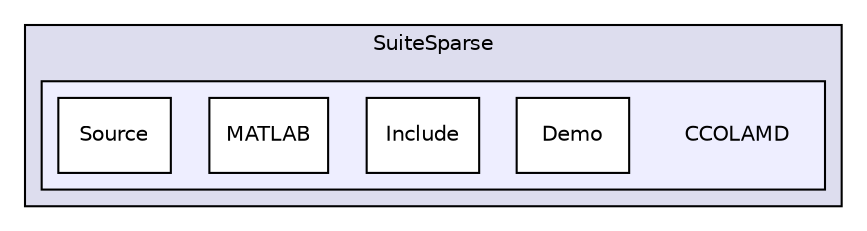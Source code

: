 digraph "libs/SuiteSparse/CCOLAMD" {
  compound=true
  node [ fontsize="10", fontname="Helvetica"];
  edge [ labelfontsize="10", labelfontname="Helvetica"];
  subgraph clusterdir_bb3805179b22f9bf6cb2257a07012dea {
    graph [ bgcolor="#ddddee", pencolor="black", label="SuiteSparse" fontname="Helvetica", fontsize="10", URL="dir_bb3805179b22f9bf6cb2257a07012dea.html"]
  subgraph clusterdir_6f4826a659bb3257cdd3cd8b31c2ca85 {
    graph [ bgcolor="#eeeeff", pencolor="black", label="" URL="dir_6f4826a659bb3257cdd3cd8b31c2ca85.html"];
    dir_6f4826a659bb3257cdd3cd8b31c2ca85 [shape=plaintext label="CCOLAMD"];
    dir_470f1f89ede500151c9d847ba9bf6823 [shape=box label="Demo" color="black" fillcolor="white" style="filled" URL="dir_470f1f89ede500151c9d847ba9bf6823.html"];
    dir_b03f154d08c3d16724c907e95a060c48 [shape=box label="Include" color="black" fillcolor="white" style="filled" URL="dir_b03f154d08c3d16724c907e95a060c48.html"];
    dir_c8477747d069efcadd92534169d8b63e [shape=box label="MATLAB" color="black" fillcolor="white" style="filled" URL="dir_c8477747d069efcadd92534169d8b63e.html"];
    dir_4019cd53cf7f9a9e679feae016f843d3 [shape=box label="Source" color="black" fillcolor="white" style="filled" URL="dir_4019cd53cf7f9a9e679feae016f843d3.html"];
  }
  }
}
